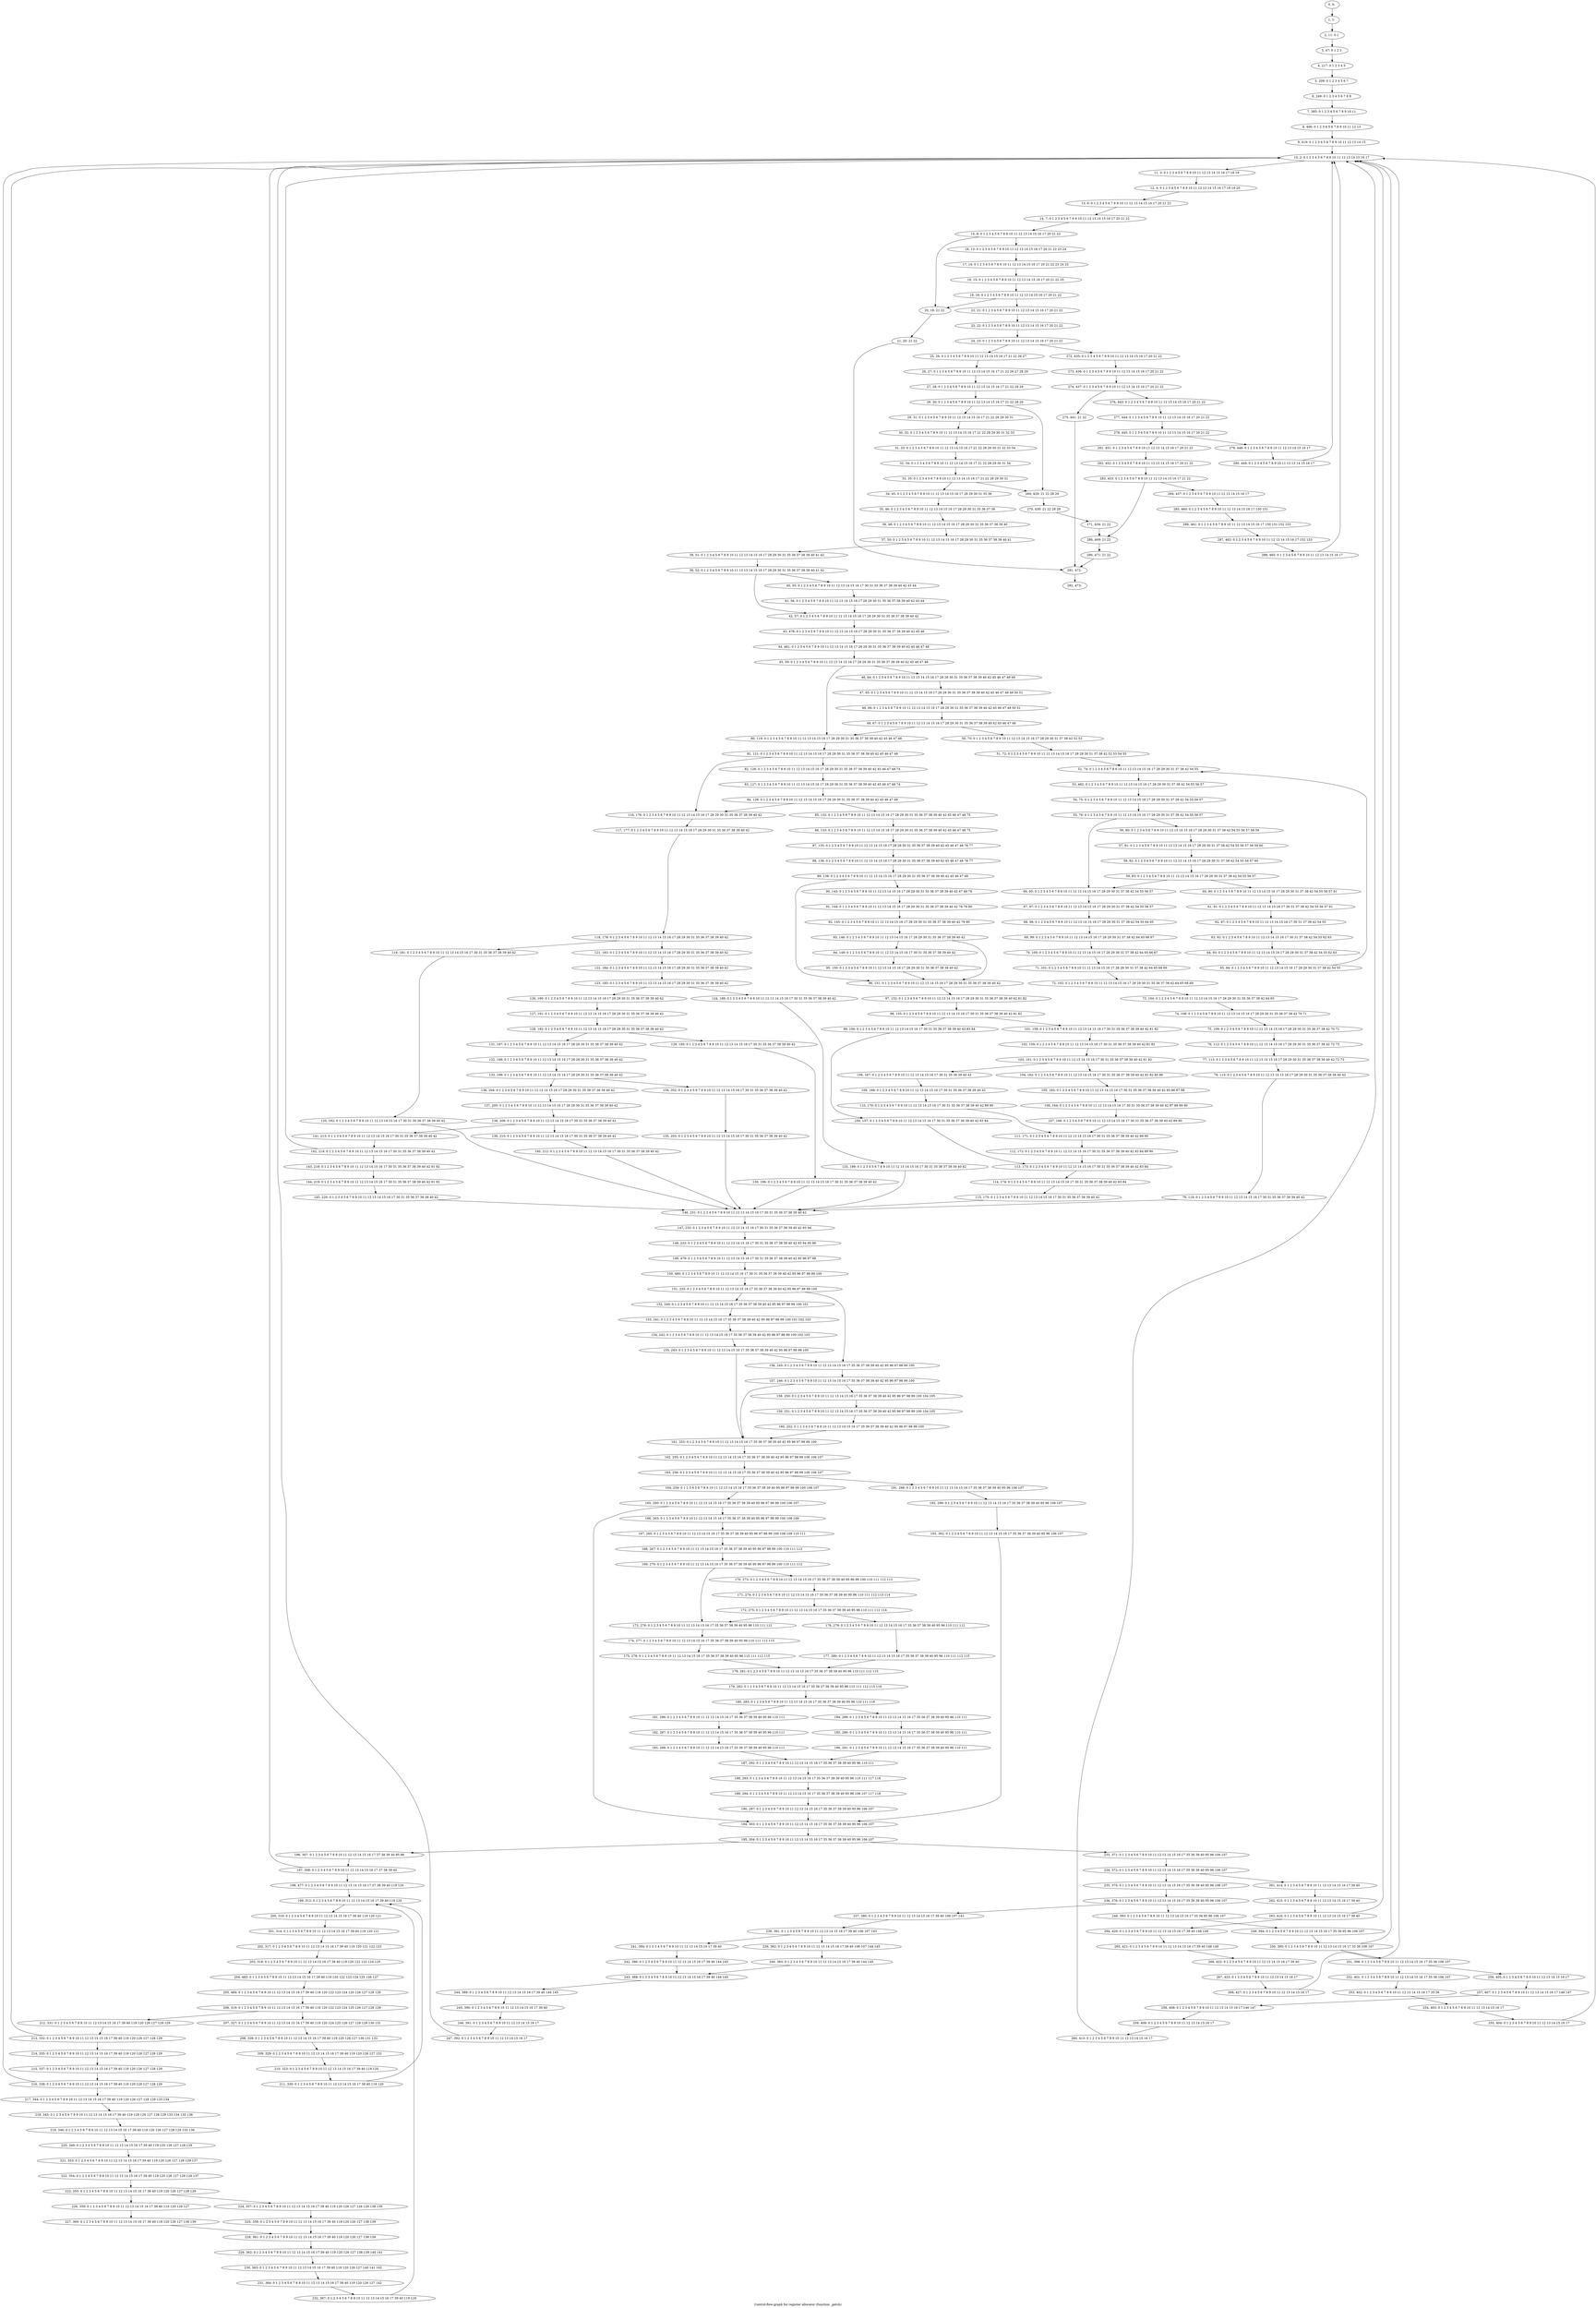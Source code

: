 digraph G {
graph [label="Control-flow-graph for register allocator (function _getch)"]
0[label="0, 0: "];
1[label="1, 1: "];
2[label="2, 11: 0 1 "];
3[label="3, 47: 0 1 2 3 "];
4[label="4, 217: 0 1 2 3 4 5 "];
5[label="5, 209: 0 1 2 3 4 5 6 7 "];
6[label="6, 249: 0 1 2 3 4 5 6 7 8 9 "];
7[label="7, 385: 0 1 2 3 4 5 6 7 8 9 10 11 "];
8[label="8, 406: 0 1 2 3 4 5 6 7 8 9 10 11 12 13 "];
9[label="9, 419: 0 1 2 3 4 5 6 7 8 9 10 11 12 13 14 15 "];
10[label="10, 2: 0 1 2 3 4 5 6 7 8 9 10 11 12 13 14 15 16 17 "];
11[label="11, 3: 0 1 2 3 4 5 6 7 8 9 10 11 12 13 14 15 16 17 18 19 "];
12[label="12, 4: 0 1 2 3 4 5 6 7 8 9 10 11 12 13 14 15 16 17 18 19 20 "];
13[label="13, 6: 0 1 2 3 4 5 6 7 8 9 10 11 12 13 14 15 16 17 20 21 22 "];
14[label="14, 7: 0 1 2 3 4 5 6 7 8 9 10 11 12 13 14 15 16 17 20 21 22 "];
15[label="15, 8: 0 1 2 3 4 5 6 7 8 9 10 11 12 13 14 15 16 17 20 21 22 "];
16[label="16, 13: 0 1 2 3 4 5 6 7 8 9 10 11 12 13 14 15 16 17 20 21 22 23 24 "];
17[label="17, 14: 0 1 2 3 4 5 6 7 8 9 10 11 12 13 14 15 16 17 20 21 22 23 24 25 "];
18[label="18, 15: 0 1 2 3 4 5 6 7 8 9 10 11 12 13 14 15 16 17 20 21 22 25 "];
19[label="19, 16: 0 1 2 3 4 5 6 7 8 9 10 11 12 13 14 15 16 17 20 21 22 "];
20[label="20, 18: 21 22 "];
21[label="21, 20: 21 22 "];
22[label="22, 21: 0 1 2 3 4 5 6 7 8 9 10 11 12 13 14 15 16 17 20 21 22 "];
23[label="23, 22: 0 1 2 3 4 5 6 7 8 9 10 11 12 13 14 15 16 17 20 21 22 "];
24[label="24, 23: 0 1 2 3 4 5 6 7 8 9 10 11 12 13 14 15 16 17 20 21 22 "];
25[label="25, 26: 0 1 2 3 4 5 6 7 8 9 10 11 12 13 14 15 16 17 21 22 26 27 "];
26[label="26, 27: 0 1 2 3 4 5 6 7 8 9 10 11 12 13 14 15 16 17 21 22 26 27 28 29 "];
27[label="27, 28: 0 1 2 3 4 5 6 7 8 9 10 11 12 13 14 15 16 17 21 22 28 29 "];
28[label="28, 30: 0 1 2 3 4 5 6 7 8 9 10 11 12 13 14 15 16 17 21 22 28 29 "];
29[label="29, 31: 0 1 2 3 4 5 6 7 8 9 10 11 12 13 14 15 16 17 21 22 28 29 30 31 "];
30[label="30, 32: 0 1 2 3 4 5 6 7 8 9 10 11 12 13 14 15 16 17 21 22 28 29 30 31 32 33 "];
31[label="31, 33: 0 1 2 3 4 5 6 7 8 9 10 11 12 13 14 15 16 17 21 22 28 29 30 31 32 33 34 "];
32[label="32, 34: 0 1 2 3 4 5 6 7 8 9 10 11 12 13 14 15 16 17 21 22 28 29 30 31 34 "];
33[label="33, 35: 0 1 2 3 4 5 6 7 8 9 10 11 12 13 14 15 16 17 21 22 28 29 30 31 "];
34[label="34, 45: 0 1 2 3 4 5 6 7 8 9 10 11 12 13 14 15 16 17 28 29 30 31 35 36 "];
35[label="35, 46: 0 1 2 3 4 5 6 7 8 9 10 11 12 13 14 15 16 17 28 29 30 31 35 36 37 38 "];
36[label="36, 48: 0 1 2 3 4 5 6 7 8 9 10 11 12 13 14 15 16 17 28 29 30 31 35 36 37 38 39 40 "];
37[label="37, 50: 0 1 2 3 4 5 6 7 8 9 10 11 12 13 14 15 16 17 28 29 30 31 35 36 37 38 39 40 41 "];
38[label="38, 51: 0 1 2 3 4 5 6 7 8 9 10 11 12 13 14 15 16 17 28 29 30 31 35 36 37 38 39 40 41 42 "];
39[label="39, 52: 0 1 2 3 4 5 6 7 8 9 10 11 12 13 14 15 16 17 28 29 30 31 35 36 37 38 39 40 41 42 "];
40[label="40, 55: 0 1 2 3 4 5 6 7 8 9 10 11 12 13 14 15 16 17 30 31 35 36 37 38 39 40 42 43 44 "];
41[label="41, 56: 0 1 2 3 4 5 6 7 8 9 10 11 12 13 14 15 16 17 28 29 30 31 35 36 37 38 39 40 42 43 44 "];
42[label="42, 57: 0 1 2 3 4 5 6 7 8 9 10 11 12 13 14 15 16 17 28 29 30 31 35 36 37 38 39 40 42 "];
43[label="43, 478: 0 1 2 3 4 5 6 7 8 9 10 11 12 13 14 15 16 17 28 29 30 31 35 36 37 38 39 40 42 45 46 "];
44[label="44, 481: 0 1 2 3 4 5 6 7 8 9 10 11 12 13 14 15 16 17 28 29 30 31 35 36 37 38 39 40 42 45 46 47 48 "];
45[label="45, 59: 0 1 2 3 4 5 6 7 8 9 10 11 12 13 14 15 16 17 28 29 30 31 35 36 37 38 39 40 42 45 46 47 48 "];
46[label="46, 64: 0 1 2 3 4 5 6 7 8 9 10 11 12 13 14 15 16 17 28 29 30 31 35 36 37 38 39 40 42 45 46 47 48 49 "];
47[label="47, 65: 0 1 2 3 4 5 6 7 8 9 10 11 12 13 14 15 16 17 28 29 30 31 35 36 37 38 39 40 42 45 46 47 48 49 50 51 "];
48[label="48, 66: 0 1 2 3 4 5 6 7 8 9 10 11 12 13 14 15 16 17 28 29 30 31 35 36 37 38 39 40 42 45 46 47 48 50 51 "];
49[label="49, 67: 0 1 2 3 4 5 6 7 8 9 10 11 12 13 14 15 16 17 28 29 30 31 35 36 37 38 39 40 42 45 46 47 48 "];
50[label="50, 70: 0 1 2 3 4 5 6 7 8 9 10 11 12 13 14 15 16 17 28 29 30 31 37 38 42 52 53 "];
51[label="51, 72: 0 1 2 3 4 5 6 7 8 9 10 11 12 13 14 15 16 17 28 29 30 31 37 38 42 52 53 54 55 "];
52[label="52, 74: 0 1 2 3 4 5 6 7 8 9 10 11 12 13 14 15 16 17 28 29 30 31 37 38 42 54 55 "];
53[label="53, 482: 0 1 2 3 4 5 6 7 8 9 10 11 12 13 14 15 16 17 28 29 30 31 37 38 42 54 55 56 57 "];
54[label="54, 75: 0 1 2 3 4 5 6 7 8 9 10 11 12 13 14 15 16 17 28 29 30 31 37 38 42 54 55 56 57 "];
55[label="55, 76: 0 1 2 3 4 5 6 7 8 9 10 11 12 13 14 15 16 17 28 29 30 31 37 38 42 54 55 56 57 "];
56[label="56, 80: 0 1 2 3 4 5 6 7 8 9 10 11 12 13 14 15 16 17 28 29 30 31 37 38 42 54 55 56 57 58 59 "];
57[label="57, 81: 0 1 2 3 4 5 6 7 8 9 10 11 12 13 14 15 16 17 28 29 30 31 37 38 42 54 55 56 57 58 59 60 "];
58[label="58, 82: 0 1 2 3 4 5 6 7 8 9 10 11 12 13 14 15 16 17 28 29 30 31 37 38 42 54 55 56 57 60 "];
59[label="59, 83: 0 1 2 3 4 5 6 7 8 9 10 11 12 13 14 15 16 17 28 29 30 31 37 38 42 54 55 56 57 "];
60[label="60, 90: 0 1 2 3 4 5 6 7 8 9 10 11 12 13 14 15 16 17 28 29 30 31 37 38 42 54 55 56 57 61 "];
61[label="61, 91: 0 1 2 3 4 5 6 7 8 9 10 11 12 13 14 15 16 17 30 31 37 38 42 54 55 56 57 61 "];
62[label="62, 87: 0 1 2 3 4 5 6 7 8 9 10 11 12 13 14 15 16 17 30 31 37 38 42 54 55 "];
63[label="63, 92: 0 1 2 3 4 5 6 7 8 9 10 11 12 13 14 15 16 17 30 31 37 38 42 54 55 62 63 "];
64[label="64, 93: 0 1 2 3 4 5 6 7 8 9 10 11 12 13 14 15 16 17 28 29 30 31 37 38 42 54 55 62 63 "];
65[label="65, 94: 0 1 2 3 4 5 6 7 8 9 10 11 12 13 14 15 16 17 28 29 30 31 37 38 42 54 55 "];
66[label="66, 95: 0 1 2 3 4 5 6 7 8 9 10 11 12 13 14 15 16 17 28 29 30 31 37 38 42 54 55 56 57 "];
67[label="67, 97: 0 1 2 3 4 5 6 7 8 9 10 11 12 13 14 15 16 17 28 29 30 31 37 38 42 54 55 56 57 "];
68[label="68, 98: 0 1 2 3 4 5 6 7 8 9 10 11 12 13 14 15 16 17 28 29 30 31 37 38 42 54 55 64 65 "];
69[label="69, 99: 0 1 2 3 4 5 6 7 8 9 10 11 12 13 14 15 16 17 28 29 30 31 37 38 42 64 65 66 67 "];
70[label="70, 100: 0 1 2 3 4 5 6 7 8 9 10 11 12 13 14 15 16 17 28 29 30 31 37 38 42 64 65 66 67 "];
71[label="71, 101: 0 1 2 3 4 5 6 7 8 9 10 11 12 13 14 15 16 17 28 29 30 31 37 38 42 64 65 68 69 "];
72[label="72, 102: 0 1 2 3 4 5 6 7 8 9 10 11 12 13 14 15 16 17 28 29 30 31 35 36 37 38 42 64 65 68 69 "];
73[label="73, 104: 0 1 2 3 4 5 6 7 8 9 10 11 12 13 14 15 16 17 28 29 30 31 35 36 37 38 42 64 65 "];
74[label="74, 108: 0 1 2 3 4 5 6 7 8 9 10 11 12 13 14 15 16 17 28 29 30 31 35 36 37 38 42 70 71 "];
75[label="75, 109: 0 1 2 3 4 5 6 7 8 9 10 11 12 13 14 15 16 17 28 29 30 31 35 36 37 38 42 70 71 "];
76[label="76, 112: 0 1 2 3 4 5 6 7 8 9 10 11 12 13 14 15 16 17 28 29 30 31 35 36 37 38 42 72 73 "];
77[label="77, 113: 0 1 2 3 4 5 6 7 8 9 10 11 12 13 14 15 16 17 28 29 30 31 35 36 37 38 39 40 42 72 73 "];
78[label="78, 115: 0 1 2 3 4 5 6 7 8 9 10 11 12 13 14 15 16 17 28 29 30 31 35 36 37 38 39 40 42 "];
79[label="79, 118: 0 1 2 3 4 5 6 7 8 9 10 11 12 13 14 15 16 17 30 31 35 36 37 38 39 40 42 "];
80[label="80, 119: 0 1 2 3 4 5 6 7 8 9 10 11 12 13 14 15 16 17 28 29 30 31 35 36 37 38 39 40 42 45 46 47 48 "];
81[label="81, 121: 0 1 2 3 4 5 6 7 8 9 10 11 12 13 14 15 16 17 28 29 30 31 35 36 37 38 39 40 42 45 46 47 48 "];
82[label="82, 126: 0 1 2 3 4 5 6 7 8 9 10 11 12 13 14 15 16 17 28 29 30 31 35 36 37 38 39 40 42 45 46 47 48 74 "];
83[label="83, 127: 0 1 2 3 4 5 6 7 8 9 10 11 12 13 14 15 16 17 28 29 30 31 35 36 37 38 39 40 42 45 46 47 48 74 "];
84[label="84, 128: 0 1 2 3 4 5 6 7 8 9 10 11 12 13 14 15 16 17 28 29 30 31 35 36 37 38 39 40 42 45 46 47 48 "];
85[label="85, 132: 0 1 2 3 4 5 6 7 8 9 10 11 12 13 14 15 16 17 28 29 30 31 35 36 37 38 39 40 42 45 46 47 48 75 "];
86[label="86, 133: 0 1 2 3 4 5 6 7 8 9 10 11 12 13 14 15 16 17 28 29 30 31 35 36 37 38 39 40 42 45 46 47 48 75 "];
87[label="87, 135: 0 1 2 3 4 5 6 7 8 9 10 11 12 13 14 15 16 17 28 29 30 31 35 36 37 38 39 40 42 45 46 47 48 76 77 "];
88[label="88, 136: 0 1 2 3 4 5 6 7 8 9 10 11 12 13 14 15 16 17 28 29 30 31 35 36 37 38 39 40 42 45 46 47 48 76 77 "];
89[label="89, 138: 0 1 2 3 4 5 6 7 8 9 10 11 12 13 14 15 16 17 28 29 30 31 35 36 37 38 39 40 42 45 46 47 48 "];
90[label="90, 143: 0 1 2 3 4 5 6 7 8 9 10 11 12 13 14 15 16 17 28 29 30 31 35 36 37 38 39 40 42 47 48 78 "];
91[label="91, 144: 0 1 2 3 4 5 6 7 8 9 10 11 12 13 14 15 16 17 28 29 30 31 35 36 37 38 39 40 42 78 79 80 "];
92[label="92, 145: 0 1 2 3 4 5 6 7 8 9 10 11 12 13 14 15 16 17 28 29 30 31 35 36 37 38 39 40 42 79 80 "];
93[label="93, 146: 0 1 2 3 4 5 6 7 8 9 10 11 12 13 14 15 16 17 28 29 30 31 35 36 37 38 39 40 42 "];
94[label="94, 149: 0 1 2 3 4 5 6 7 8 9 10 11 12 13 14 15 16 17 30 31 35 36 37 38 39 40 42 "];
95[label="95, 150: 0 1 2 3 4 5 6 7 8 9 10 11 12 13 14 15 16 17 28 29 30 31 35 36 37 38 39 40 42 "];
96[label="96, 151: 0 1 2 3 4 5 6 7 8 9 10 11 12 13 14 15 16 17 28 29 30 31 35 36 37 38 39 40 42 "];
97[label="97, 152: 0 1 2 3 4 5 6 7 8 9 10 11 12 13 14 15 16 17 28 29 30 31 35 36 37 38 39 40 42 81 82 "];
98[label="98, 155: 0 1 2 3 4 5 6 7 8 9 10 11 12 13 14 15 16 17 30 31 35 36 37 38 39 40 42 81 82 "];
99[label="99, 156: 0 1 2 3 4 5 6 7 8 9 10 11 12 13 14 15 16 17 30 31 35 36 37 38 39 40 42 83 84 "];
100[label="100, 157: 0 1 2 3 4 5 6 7 8 9 10 11 12 13 14 15 16 17 30 31 35 36 37 38 39 40 42 83 84 "];
101[label="101, 158: 0 1 2 3 4 5 6 7 8 9 10 11 12 13 14 15 16 17 30 31 35 36 37 38 39 40 42 81 82 "];
102[label="102, 159: 0 1 2 3 4 5 6 7 8 9 10 11 12 13 14 15 16 17 30 31 35 36 37 38 39 40 42 81 82 "];
103[label="103, 161: 0 1 2 3 4 5 6 7 8 9 10 11 12 13 14 15 16 17 30 31 35 36 37 38 39 40 42 81 82 "];
104[label="104, 162: 0 1 2 3 4 5 6 7 8 9 10 11 12 13 14 15 16 17 30 31 35 36 37 38 39 40 42 81 82 85 86 "];
105[label="105, 163: 0 1 2 3 4 5 6 7 8 9 10 11 12 13 14 15 16 17 30 31 35 36 37 38 39 40 42 85 86 87 88 "];
106[label="106, 164: 0 1 2 3 4 5 6 7 8 9 10 11 12 13 14 15 16 17 30 31 35 36 37 38 39 40 42 87 88 89 90 "];
107[label="107, 166: 0 1 2 3 4 5 6 7 8 9 10 11 12 13 14 15 16 17 30 31 35 36 37 38 39 40 42 89 90 "];
108[label="108, 167: 0 1 2 3 4 5 6 7 8 9 10 11 12 13 14 15 16 17 30 31 35 36 39 40 42 "];
109[label="109, 168: 0 1 2 3 4 5 6 7 8 9 10 11 12 13 14 15 16 17 30 31 35 36 37 38 39 40 42 "];
110[label="110, 170: 0 1 2 3 4 5 6 7 8 9 10 11 12 13 14 15 16 17 30 31 35 36 37 38 39 40 42 89 90 "];
111[label="111, 171: 0 1 2 3 4 5 6 7 8 9 10 11 12 13 14 15 16 17 30 31 35 36 37 38 39 40 42 89 90 "];
112[label="112, 172: 0 1 2 3 4 5 6 7 8 9 10 11 12 13 14 15 16 17 30 31 35 36 37 38 39 40 42 83 84 89 90 "];
113[label="113, 173: 0 1 2 3 4 5 6 7 8 9 10 11 12 13 14 15 16 17 30 31 35 36 37 38 39 40 42 83 84 "];
114[label="114, 174: 0 1 2 3 4 5 6 7 8 9 10 11 12 13 14 15 16 17 30 31 35 36 37 38 39 40 42 83 84 "];
115[label="115, 175: 0 1 2 3 4 5 6 7 8 9 10 11 12 13 14 15 16 17 30 31 35 36 37 38 39 40 42 "];
116[label="116, 176: 0 1 2 3 4 5 6 7 8 9 10 11 12 13 14 15 16 17 28 29 30 31 35 36 37 38 39 40 42 "];
117[label="117, 177: 0 1 2 3 4 5 6 7 8 9 10 11 12 13 14 15 16 17 28 29 30 31 35 36 37 38 39 40 42 "];
118[label="118, 178: 0 1 2 3 4 5 6 7 8 9 10 11 12 13 14 15 16 17 28 29 30 31 35 36 37 38 39 40 42 "];
119[label="119, 181: 0 1 2 3 4 5 6 7 8 9 10 11 12 13 14 15 16 17 30 31 35 36 37 38 39 40 42 "];
120[label="120, 182: 0 1 2 3 4 5 6 7 8 9 10 11 12 13 14 15 16 17 30 31 35 36 37 38 39 40 42 "];
121[label="121, 183: 0 1 2 3 4 5 6 7 8 9 10 11 12 13 14 15 16 17 28 29 30 31 35 36 37 38 39 40 42 "];
122[label="122, 184: 0 1 2 3 4 5 6 7 8 9 10 11 12 13 14 15 16 17 28 29 30 31 35 36 37 38 39 40 42 "];
123[label="123, 185: 0 1 2 3 4 5 6 7 8 9 10 11 12 13 14 15 16 17 28 29 30 31 35 36 37 38 39 40 42 "];
124[label="124, 188: 0 1 2 3 4 5 6 7 8 9 10 11 12 13 14 15 16 17 30 31 35 36 37 38 39 40 42 "];
125[label="125, 189: 0 1 2 3 4 5 6 7 8 9 10 11 12 13 14 15 16 17 30 31 35 36 37 38 39 40 42 "];
126[label="126, 190: 0 1 2 3 4 5 6 7 8 9 10 11 12 13 14 15 16 17 28 29 30 31 35 36 37 38 39 40 42 "];
127[label="127, 191: 0 1 2 3 4 5 6 7 8 9 10 11 12 13 14 15 16 17 28 29 30 31 35 36 37 38 39 40 42 "];
128[label="128, 192: 0 1 2 3 4 5 6 7 8 9 10 11 12 13 14 15 16 17 28 29 30 31 35 36 37 38 39 40 42 "];
129[label="129, 195: 0 1 2 3 4 5 6 7 8 9 10 11 12 13 14 15 16 17 30 31 35 36 37 38 39 40 42 "];
130[label="130, 196: 0 1 2 3 4 5 6 7 8 9 10 11 12 13 14 15 16 17 30 31 35 36 37 38 39 40 42 "];
131[label="131, 197: 0 1 2 3 4 5 6 7 8 9 10 11 12 13 14 15 16 17 28 29 30 31 35 36 37 38 39 40 42 "];
132[label="132, 198: 0 1 2 3 4 5 6 7 8 9 10 11 12 13 14 15 16 17 28 29 30 31 35 36 37 38 39 40 42 "];
133[label="133, 199: 0 1 2 3 4 5 6 7 8 9 10 11 12 13 14 15 16 17 28 29 30 31 35 36 37 38 39 40 42 "];
134[label="134, 202: 0 1 2 3 4 5 6 7 8 9 10 11 12 13 14 15 16 17 30 31 35 36 37 38 39 40 42 "];
135[label="135, 203: 0 1 2 3 4 5 6 7 8 9 10 11 12 13 14 15 16 17 30 31 35 36 37 38 39 40 42 "];
136[label="136, 204: 0 1 2 3 4 5 6 7 8 9 10 11 12 13 14 15 16 17 28 29 30 31 35 36 37 38 39 40 42 "];
137[label="137, 205: 0 1 2 3 4 5 6 7 8 9 10 11 12 13 14 15 16 17 28 29 30 31 35 36 37 38 39 40 42 "];
138[label="138, 206: 0 1 2 3 4 5 6 7 8 9 10 11 12 13 14 15 16 17 30 31 35 36 37 38 39 40 42 "];
139[label="139, 210: 0 1 2 3 4 5 6 7 8 9 10 11 12 13 14 15 16 17 30 31 35 36 37 38 39 40 42 "];
140[label="140, 212: 0 1 2 3 4 5 6 7 8 9 10 11 12 13 14 15 16 17 30 31 35 36 37 38 39 40 42 "];
141[label="141, 213: 0 1 2 3 4 5 6 7 8 9 10 11 12 13 14 15 16 17 30 31 35 36 37 38 39 40 42 "];
142[label="142, 214: 0 1 2 3 4 5 6 7 8 9 10 11 12 13 14 15 16 17 30 31 35 36 37 38 39 40 42 "];
143[label="143, 218: 0 1 2 3 4 5 6 7 8 9 10 11 12 13 14 15 16 17 30 31 35 36 37 38 39 40 42 91 92 "];
144[label="144, 219: 0 1 2 3 4 5 6 7 8 9 10 11 12 13 14 15 16 17 30 31 35 36 37 38 39 40 42 91 92 "];
145[label="145, 220: 0 1 2 3 4 5 6 7 8 9 10 11 12 13 14 15 16 17 30 31 35 36 37 38 39 40 42 "];
146[label="146, 231: 0 1 2 3 4 5 6 7 8 9 10 11 12 13 14 15 16 17 30 31 35 36 37 38 39 40 42 "];
147[label="147, 232: 0 1 2 3 4 5 6 7 8 9 10 11 12 13 14 15 16 17 30 31 35 36 37 38 39 40 42 93 94 "];
148[label="148, 233: 0 1 2 3 4 5 6 7 8 9 10 11 12 13 14 15 16 17 30 31 35 36 37 38 39 40 42 93 94 95 96 "];
149[label="149, 479: 0 1 2 3 4 5 6 7 8 9 10 11 12 13 14 15 16 17 30 31 35 36 37 38 39 40 42 95 96 97 98 "];
150[label="150, 480: 0 1 2 3 4 5 6 7 8 9 10 11 12 13 14 15 16 17 30 31 35 36 37 38 39 40 42 95 96 97 98 99 100 "];
151[label="151, 235: 0 1 2 3 4 5 6 7 8 9 10 11 12 13 14 15 16 17 35 36 37 38 39 40 42 95 96 97 98 99 100 "];
152[label="152, 240: 0 1 2 3 4 5 6 7 8 9 10 11 12 13 14 15 16 17 35 36 37 38 39 40 42 95 96 97 98 99 100 101 "];
153[label="153, 241: 0 1 2 3 4 5 6 7 8 9 10 11 12 13 14 15 16 17 35 36 37 38 39 40 42 95 96 97 98 99 100 101 102 103 "];
154[label="154, 242: 0 1 2 3 4 5 6 7 8 9 10 11 12 13 14 15 16 17 35 36 37 38 39 40 42 95 96 97 98 99 100 102 103 "];
155[label="155, 243: 0 1 2 3 4 5 6 7 8 9 10 11 12 13 14 15 16 17 35 36 37 38 39 40 42 95 96 97 98 99 100 "];
156[label="156, 245: 0 1 2 3 4 5 6 7 8 9 10 11 12 13 14 15 16 17 35 36 37 38 39 40 42 95 96 97 98 99 100 "];
157[label="157, 246: 0 1 2 3 4 5 6 7 8 9 10 11 12 13 14 15 16 17 35 36 37 38 39 40 42 95 96 97 98 99 100 "];
158[label="158, 250: 0 1 2 3 4 5 6 7 8 9 10 11 12 13 14 15 16 17 35 36 37 38 39 40 42 95 96 97 98 99 100 104 105 "];
159[label="159, 251: 0 1 2 3 4 5 6 7 8 9 10 11 12 13 14 15 16 17 35 36 37 38 39 40 42 95 96 97 98 99 100 104 105 "];
160[label="160, 252: 0 1 2 3 4 5 6 7 8 9 10 11 12 13 14 15 16 17 35 36 37 38 39 40 42 95 96 97 98 99 100 "];
161[label="161, 253: 0 1 2 3 4 5 6 7 8 9 10 11 12 13 14 15 16 17 35 36 37 38 39 40 42 95 96 97 98 99 100 "];
162[label="162, 255: 0 1 2 3 4 5 6 7 8 9 10 11 12 13 14 15 16 17 35 36 37 38 39 40 42 95 96 97 98 99 100 106 107 "];
163[label="163, 256: 0 1 2 3 4 5 6 7 8 9 10 11 12 13 14 15 16 17 35 36 37 38 39 40 42 95 96 97 98 99 100 106 107 "];
164[label="164, 259: 0 1 2 3 4 5 6 7 8 9 10 11 12 13 14 15 16 17 35 36 37 38 39 40 95 96 97 98 99 100 106 107 "];
165[label="165, 260: 0 1 2 3 4 5 6 7 8 9 10 11 12 13 14 15 16 17 35 36 37 38 39 40 95 96 97 98 99 100 106 107 "];
166[label="166, 263: 0 1 2 3 4 5 6 7 8 9 10 11 12 13 14 15 16 17 35 36 37 38 39 40 95 96 97 98 99 100 108 109 "];
167[label="167, 265: 0 1 2 3 4 5 6 7 8 9 10 11 12 13 14 15 16 17 35 36 37 38 39 40 95 96 97 98 99 100 108 109 110 111 "];
168[label="168, 267: 0 1 2 3 4 5 6 7 8 9 10 11 12 13 14 15 16 17 35 36 37 38 39 40 95 96 97 98 99 100 110 111 112 "];
169[label="169, 270: 0 1 2 3 4 5 6 7 8 9 10 11 12 13 14 15 16 17 35 36 37 38 39 40 95 96 97 98 99 100 110 111 112 "];
170[label="170, 273: 0 1 2 3 4 5 6 7 8 9 10 11 12 13 14 15 16 17 35 36 37 38 39 40 95 96 99 100 110 111 112 113 "];
171[label="171, 274: 0 1 2 3 4 5 6 7 8 9 10 11 12 13 14 15 16 17 35 36 37 38 39 40 95 96 110 111 112 113 114 "];
172[label="172, 275: 0 1 2 3 4 5 6 7 8 9 10 11 12 13 14 15 16 17 35 36 37 38 39 40 95 96 110 111 112 114 "];
173[label="173, 276: 0 1 2 3 4 5 6 7 8 9 10 11 12 13 14 15 16 17 35 36 37 38 39 40 95 96 110 111 112 "];
174[label="174, 277: 0 1 2 3 4 5 6 7 8 9 10 11 12 13 14 15 16 17 35 36 37 38 39 40 95 96 110 111 112 115 "];
175[label="175, 278: 0 1 2 3 4 5 6 7 8 9 10 11 12 13 14 15 16 17 35 36 37 38 39 40 95 96 110 111 112 115 "];
176[label="176, 279: 0 1 2 3 4 5 6 7 8 9 10 11 12 13 14 15 16 17 35 36 37 38 39 40 95 96 110 111 112 "];
177[label="177, 280: 0 1 2 3 4 5 6 7 8 9 10 11 12 13 14 15 16 17 35 36 37 38 39 40 95 96 110 111 112 115 "];
178[label="178, 281: 0 1 2 3 4 5 6 7 8 9 10 11 12 13 14 15 16 17 35 36 37 38 39 40 95 96 110 111 112 115 "];
179[label="179, 282: 0 1 2 3 4 5 6 7 8 9 10 11 12 13 14 15 16 17 35 36 37 38 39 40 95 96 110 111 112 115 116 "];
180[label="180, 283: 0 1 2 3 4 5 6 7 8 9 10 11 12 13 14 15 16 17 35 36 37 38 39 40 95 96 110 111 116 "];
181[label="181, 286: 0 1 2 3 4 5 6 7 8 9 10 11 12 13 14 15 16 17 35 36 37 38 39 40 95 96 110 111 "];
182[label="182, 287: 0 1 2 3 4 5 6 7 8 9 10 11 12 13 14 15 16 17 35 36 37 38 39 40 95 96 110 111 "];
183[label="183, 288: 0 1 2 3 4 5 6 7 8 9 10 11 12 13 14 15 16 17 35 36 37 38 39 40 95 96 110 111 "];
184[label="184, 289: 0 1 2 3 4 5 6 7 8 9 10 11 12 13 14 15 16 17 35 36 37 38 39 40 95 96 110 111 "];
185[label="185, 290: 0 1 2 3 4 5 6 7 8 9 10 11 12 13 14 15 16 17 35 36 37 38 39 40 95 96 110 111 "];
186[label="186, 291: 0 1 2 3 4 5 6 7 8 9 10 11 12 13 14 15 16 17 35 36 37 38 39 40 95 96 110 111 "];
187[label="187, 292: 0 1 2 3 4 5 6 7 8 9 10 11 12 13 14 15 16 17 35 36 37 38 39 40 95 96 110 111 "];
188[label="188, 293: 0 1 2 3 4 5 6 7 8 9 10 11 12 13 14 15 16 17 35 36 37 38 39 40 95 96 110 111 117 118 "];
189[label="189, 294: 0 1 2 3 4 5 6 7 8 9 10 11 12 13 14 15 16 17 35 36 37 38 39 40 95 96 106 107 117 118 "];
190[label="190, 297: 0 1 2 3 4 5 6 7 8 9 10 11 12 13 14 15 16 17 35 36 37 38 39 40 95 96 106 107 "];
191[label="191, 298: 0 1 2 3 4 5 6 7 8 9 10 11 12 13 14 15 16 17 35 36 37 38 39 40 95 96 106 107 "];
192[label="192, 299: 0 1 2 3 4 5 6 7 8 9 10 11 12 13 14 15 16 17 35 36 37 38 39 40 95 96 106 107 "];
193[label="193, 302: 0 1 2 3 4 5 6 7 8 9 10 11 12 13 14 15 16 17 35 36 37 38 39 40 95 96 106 107 "];
194[label="194, 303: 0 1 2 3 4 5 6 7 8 9 10 11 12 13 14 15 16 17 35 36 37 38 39 40 95 96 106 107 "];
195[label="195, 304: 0 1 2 3 4 5 6 7 8 9 10 11 12 13 14 15 16 17 35 36 37 38 39 40 95 96 106 107 "];
196[label="196, 307: 0 1 2 3 4 5 6 7 8 9 10 11 12 13 14 15 16 17 37 38 39 40 95 96 "];
197[label="197, 308: 0 1 2 3 4 5 6 7 8 9 10 11 12 13 14 15 16 17 37 38 39 40 "];
198[label="198, 477: 0 1 2 3 4 5 6 7 8 9 10 11 12 13 14 15 16 17 37 38 39 40 119 120 "];
199[label="199, 312: 0 1 2 3 4 5 6 7 8 9 10 11 12 13 14 15 16 17 39 40 119 120 "];
200[label="200, 316: 0 1 2 3 4 5 6 7 8 9 10 11 12 13 14 15 16 17 39 40 119 120 121 "];
201[label="201, 314: 0 1 2 3 4 5 6 7 8 9 10 11 12 13 14 15 16 17 39 40 119 120 121 "];
202[label="202, 317: 0 1 2 3 4 5 6 7 8 9 10 11 12 13 14 15 16 17 39 40 119 120 121 122 123 "];
203[label="203, 318: 0 1 2 3 4 5 6 7 8 9 10 11 12 13 14 15 16 17 39 40 119 120 122 123 124 125 "];
204[label="204, 483: 0 1 2 3 4 5 6 7 8 9 10 11 12 13 14 15 16 17 39 40 119 120 122 123 124 125 126 127 "];
205[label="205, 484: 0 1 2 3 4 5 6 7 8 9 10 11 12 13 14 15 16 17 39 40 119 120 122 123 124 125 126 127 128 129 "];
206[label="206, 319: 0 1 2 3 4 5 6 7 8 9 10 11 12 13 14 15 16 17 39 40 119 120 122 123 124 125 126 127 128 129 "];
207[label="207, 327: 0 1 2 3 4 5 6 7 8 9 10 11 12 13 14 15 16 17 39 40 119 120 124 125 126 127 128 129 130 131 "];
208[label="208, 328: 0 1 2 3 4 5 6 7 8 9 10 11 12 13 14 15 16 17 39 40 119 120 126 127 130 131 132 "];
209[label="209, 329: 0 1 2 3 4 5 6 7 8 9 10 11 12 13 14 15 16 17 39 40 119 120 126 127 132 "];
210[label="210, 323: 0 1 2 3 4 5 6 7 8 9 10 11 12 13 14 15 16 17 39 40 119 120 "];
211[label="211, 330: 0 1 2 3 4 5 6 7 8 9 10 11 12 13 14 15 16 17 39 40 119 120 "];
212[label="212, 331: 0 1 2 3 4 5 6 7 8 9 10 11 12 13 14 15 16 17 39 40 119 120 126 127 128 129 "];
213[label="213, 332: 0 1 2 3 4 5 6 7 8 9 10 11 12 13 14 15 16 17 39 40 119 120 126 127 128 129 "];
214[label="214, 335: 0 1 2 3 4 5 6 7 8 9 10 11 12 13 14 15 16 17 39 40 119 120 126 127 128 129 "];
215[label="215, 337: 0 1 2 3 4 5 6 7 8 9 10 11 12 13 14 15 16 17 39 40 119 120 126 127 128 129 "];
216[label="216, 338: 0 1 2 3 4 5 6 7 8 9 10 11 12 13 14 15 16 17 39 40 119 120 126 127 128 129 "];
217[label="217, 344: 0 1 2 3 4 5 6 7 8 9 10 11 12 13 14 15 16 17 39 40 119 120 126 127 128 129 133 134 "];
218[label="218, 345: 0 1 2 3 4 5 6 7 8 9 10 11 12 13 14 15 16 17 39 40 119 120 126 127 128 129 133 134 135 136 "];
219[label="219, 346: 0 1 2 3 4 5 6 7 8 9 10 11 12 13 14 15 16 17 39 40 119 120 126 127 128 129 135 136 "];
220[label="220, 349: 0 1 2 3 4 5 6 7 8 9 10 11 12 13 14 15 16 17 39 40 119 120 126 127 128 129 "];
221[label="221, 353: 0 1 2 3 4 5 6 7 8 9 10 11 12 13 14 15 16 17 39 40 119 120 126 127 128 129 137 "];
222[label="222, 354: 0 1 2 3 4 5 6 7 8 9 10 11 12 13 14 15 16 17 39 40 119 120 126 127 128 129 137 "];
223[label="223, 355: 0 1 2 3 4 5 6 7 8 9 10 11 12 13 14 15 16 17 39 40 119 120 126 127 128 129 "];
224[label="224, 357: 0 1 2 3 4 5 6 7 8 9 10 11 12 13 14 15 16 17 39 40 119 120 126 127 128 129 138 139 "];
225[label="225, 358: 0 1 2 3 4 5 6 7 8 9 10 11 12 13 14 15 16 17 39 40 119 120 126 127 138 139 "];
226[label="226, 359: 0 1 2 3 4 5 6 7 8 9 10 11 12 13 14 15 16 17 39 40 119 120 126 127 "];
227[label="227, 360: 0 1 2 3 4 5 6 7 8 9 10 11 12 13 14 15 16 17 39 40 119 120 126 127 138 139 "];
228[label="228, 361: 0 1 2 3 4 5 6 7 8 9 10 11 12 13 14 15 16 17 39 40 119 120 126 127 138 139 "];
229[label="229, 362: 0 1 2 3 4 5 6 7 8 9 10 11 12 13 14 15 16 17 39 40 119 120 126 127 138 139 140 141 "];
230[label="230, 363: 0 1 2 3 4 5 6 7 8 9 10 11 12 13 14 15 16 17 39 40 119 120 126 127 140 141 142 "];
231[label="231, 364: 0 1 2 3 4 5 6 7 8 9 10 11 12 13 14 15 16 17 39 40 119 120 126 127 142 "];
232[label="232, 367: 0 1 2 3 4 5 6 7 8 9 10 11 12 13 14 15 16 17 39 40 119 120 "];
233[label="233, 371: 0 1 2 3 4 5 6 7 8 9 10 11 12 13 14 15 16 17 35 36 39 40 95 96 106 107 "];
234[label="234, 372: 0 1 2 3 4 5 6 7 8 9 10 11 12 13 14 15 16 17 35 36 39 40 95 96 106 107 "];
235[label="235, 375: 0 1 2 3 4 5 6 7 8 9 10 11 12 13 14 15 16 17 35 36 39 40 95 96 106 107 "];
236[label="236, 376: 0 1 2 3 4 5 6 7 8 9 10 11 12 13 14 15 16 17 35 36 39 40 95 96 106 107 "];
237[label="237, 380: 0 1 2 3 4 5 6 7 8 9 10 11 12 13 14 15 16 17 39 40 106 107 143 "];
238[label="238, 381: 0 1 2 3 4 5 6 7 8 9 10 11 12 13 14 15 16 17 39 40 106 107 143 "];
239[label="239, 382: 0 1 2 3 4 5 6 7 8 9 10 11 12 13 14 15 16 17 39 40 106 107 144 145 "];
240[label="240, 383: 0 1 2 3 4 5 6 7 8 9 10 11 12 13 14 15 16 17 39 40 144 145 "];
241[label="241, 384: 0 1 2 3 4 5 6 7 8 9 10 11 12 13 14 15 16 17 39 40 "];
242[label="242, 386: 0 1 2 3 4 5 6 7 8 9 10 11 12 13 14 15 16 17 39 40 144 145 "];
243[label="243, 388: 0 1 2 3 4 5 6 7 8 9 10 11 12 13 14 15 16 17 39 40 144 145 "];
244[label="244, 389: 0 1 2 3 4 5 6 7 8 9 10 11 12 13 14 15 16 17 39 40 144 145 "];
245[label="245, 390: 0 1 2 3 4 5 6 7 8 9 10 11 12 13 14 15 16 17 39 40 "];
246[label="246, 391: 0 1 2 3 4 5 6 7 8 9 10 11 12 13 14 15 16 17 "];
247[label="247, 392: 0 1 2 3 4 5 6 7 8 9 10 11 12 13 14 15 16 17 "];
248[label="248, 393: 0 1 2 3 4 5 6 7 8 9 10 11 12 13 14 15 16 17 35 36 95 96 106 107 "];
249[label="249, 394: 0 1 2 3 4 5 6 7 8 9 10 11 12 13 14 15 16 17 35 36 95 96 106 107 "];
250[label="250, 395: 0 1 2 3 4 5 6 7 8 9 10 11 12 13 14 15 16 17 35 36 106 107 "];
251[label="251, 398: 0 1 2 3 4 5 6 7 8 9 10 11 12 13 14 15 16 17 35 36 106 107 "];
252[label="252, 401: 0 1 2 3 4 5 6 7 8 9 10 11 12 13 14 15 16 17 35 36 106 107 "];
253[label="253, 402: 0 1 2 3 4 5 6 7 8 9 10 11 12 13 14 15 16 17 35 36 "];
254[label="254, 403: 0 1 2 3 4 5 6 7 8 9 10 11 12 13 14 15 16 17 "];
255[label="255, 404: 0 1 2 3 4 5 6 7 8 9 10 11 12 13 14 15 16 17 "];
256[label="256, 405: 0 1 2 3 4 5 6 7 8 9 10 11 12 13 14 15 16 17 "];
257[label="257, 407: 0 1 2 3 4 5 6 7 8 9 10 11 12 13 14 15 16 17 146 147 "];
258[label="258, 408: 0 1 2 3 4 5 6 7 8 9 10 11 12 13 14 15 16 17 146 147 "];
259[label="259, 409: 0 1 2 3 4 5 6 7 8 9 10 11 12 13 14 15 16 17 "];
260[label="260, 413: 0 1 2 3 4 5 6 7 8 9 10 11 12 13 14 15 16 17 "];
261[label="261, 414: 0 1 2 3 4 5 6 7 8 9 10 11 12 13 14 15 16 17 39 40 "];
262[label="262, 415: 0 1 2 3 4 5 6 7 8 9 10 11 12 13 14 15 16 17 39 40 "];
263[label="263, 416: 0 1 2 3 4 5 6 7 8 9 10 11 12 13 14 15 16 17 39 40 "];
264[label="264, 420: 0 1 2 3 4 5 6 7 8 9 10 11 12 13 14 15 16 17 39 40 148 149 "];
265[label="265, 421: 0 1 2 3 4 5 6 7 8 9 10 11 12 13 14 15 16 17 39 40 148 149 "];
266[label="266, 422: 0 1 2 3 4 5 6 7 8 9 10 11 12 13 14 15 16 17 39 40 "];
267[label="267, 423: 0 1 2 3 4 5 6 7 8 9 10 11 12 13 14 15 16 17 "];
268[label="268, 427: 0 1 2 3 4 5 6 7 8 9 10 11 12 13 14 15 16 17 "];
269[label="269, 429: 21 22 28 29 "];
270[label="270, 430: 21 22 28 29 "];
271[label="271, 434: 21 22 "];
272[label="272, 435: 0 1 2 3 4 5 6 7 8 9 10 11 12 13 14 15 16 17 20 21 22 "];
273[label="273, 436: 0 1 2 3 4 5 6 7 8 9 10 11 12 13 14 15 16 17 20 21 22 "];
274[label="274, 437: 0 1 2 3 4 5 6 7 8 9 10 11 12 13 14 15 16 17 20 21 22 "];
275[label="275, 441: 21 22 "];
276[label="276, 443: 0 1 2 3 4 5 6 7 8 9 10 11 12 13 14 15 16 17 20 21 22 "];
277[label="277, 444: 0 1 2 3 4 5 6 7 8 9 10 11 12 13 14 15 16 17 20 21 22 "];
278[label="278, 445: 0 1 2 3 4 5 6 7 8 9 10 11 12 13 14 15 16 17 20 21 22 "];
279[label="279, 448: 0 1 2 3 4 5 6 7 8 9 10 11 12 13 14 15 16 17 "];
280[label="280, 449: 0 1 2 3 4 5 6 7 8 9 10 11 12 13 14 15 16 17 "];
281[label="281, 451: 0 1 2 3 4 5 6 7 8 9 10 11 12 13 14 15 16 17 20 21 22 "];
282[label="282, 452: 0 1 2 3 4 5 6 7 8 9 10 11 12 13 14 15 16 17 20 21 22 "];
283[label="283, 453: 0 1 2 3 4 5 6 7 8 9 10 11 12 13 14 15 16 17 21 22 "];
284[label="284, 457: 0 1 2 3 4 5 6 7 8 9 10 11 12 13 14 15 16 17 "];
285[label="285, 460: 0 1 2 3 4 5 6 7 8 9 10 11 12 13 14 15 16 17 150 151 "];
286[label="286, 461: 0 1 2 3 4 5 6 7 8 9 10 11 12 13 14 15 16 17 150 151 152 153 "];
287[label="287, 462: 0 1 2 3 4 5 6 7 8 9 10 11 12 13 14 15 16 17 152 153 "];
288[label="288, 465: 0 1 2 3 4 5 6 7 8 9 10 11 12 13 14 15 16 17 "];
289[label="289, 469: 21 22 "];
290[label="290, 471: 21 22 "];
291[label="291, 472: "];
292[label="292, 473: "];
0->1 ;
1->2 ;
2->3 ;
3->4 ;
4->5 ;
5->6 ;
6->7 ;
7->8 ;
8->9 ;
9->10 ;
10->11 ;
11->12 ;
12->13 ;
13->14 ;
14->15 ;
15->16 ;
15->20 ;
16->17 ;
17->18 ;
18->19 ;
19->20 ;
19->22 ;
20->21 ;
21->291 ;
22->23 ;
23->24 ;
24->25 ;
24->272 ;
25->26 ;
26->27 ;
27->28 ;
28->29 ;
28->269 ;
29->30 ;
30->31 ;
31->32 ;
32->33 ;
33->34 ;
33->269 ;
34->35 ;
35->36 ;
36->37 ;
37->38 ;
38->39 ;
39->40 ;
39->42 ;
40->41 ;
41->42 ;
42->43 ;
43->44 ;
44->45 ;
45->46 ;
45->80 ;
46->47 ;
47->48 ;
48->49 ;
49->50 ;
49->80 ;
50->51 ;
51->52 ;
52->53 ;
53->54 ;
54->55 ;
55->56 ;
55->66 ;
56->57 ;
57->58 ;
58->59 ;
59->60 ;
59->66 ;
60->61 ;
61->62 ;
62->63 ;
63->64 ;
64->65 ;
65->52 ;
66->67 ;
67->68 ;
68->69 ;
69->70 ;
70->71 ;
71->72 ;
72->73 ;
73->74 ;
74->75 ;
75->76 ;
76->77 ;
77->78 ;
78->79 ;
79->146 ;
80->81 ;
81->82 ;
81->116 ;
82->83 ;
83->84 ;
84->85 ;
84->116 ;
85->86 ;
86->87 ;
87->88 ;
88->89 ;
89->90 ;
89->96 ;
90->91 ;
91->92 ;
92->93 ;
93->94 ;
93->96 ;
94->95 ;
95->96 ;
96->97 ;
97->98 ;
98->99 ;
98->101 ;
99->100 ;
100->113 ;
101->102 ;
102->103 ;
103->104 ;
103->108 ;
104->105 ;
105->106 ;
106->107 ;
107->111 ;
108->109 ;
109->110 ;
110->111 ;
111->112 ;
112->113 ;
113->114 ;
114->115 ;
115->146 ;
116->117 ;
117->118 ;
118->119 ;
118->121 ;
119->120 ;
120->146 ;
121->122 ;
122->123 ;
123->124 ;
123->126 ;
124->125 ;
125->146 ;
126->127 ;
127->128 ;
128->129 ;
128->131 ;
129->130 ;
130->146 ;
131->132 ;
132->133 ;
133->134 ;
133->136 ;
134->135 ;
135->146 ;
136->137 ;
137->138 ;
138->139 ;
138->141 ;
139->140 ;
140->146 ;
141->142 ;
142->143 ;
142->10 ;
143->144 ;
144->145 ;
145->146 ;
146->147 ;
147->148 ;
148->149 ;
149->150 ;
150->151 ;
151->152 ;
151->156 ;
152->153 ;
153->154 ;
154->155 ;
155->156 ;
155->161 ;
156->157 ;
157->158 ;
157->161 ;
158->159 ;
159->160 ;
160->161 ;
161->162 ;
162->163 ;
163->164 ;
163->191 ;
164->165 ;
165->166 ;
165->194 ;
166->167 ;
167->168 ;
168->169 ;
169->170 ;
169->173 ;
170->171 ;
171->172 ;
172->173 ;
172->176 ;
173->174 ;
174->175 ;
175->178 ;
176->177 ;
177->178 ;
178->179 ;
179->180 ;
180->181 ;
180->184 ;
181->182 ;
182->183 ;
183->187 ;
184->185 ;
185->186 ;
186->187 ;
187->188 ;
188->189 ;
189->190 ;
190->194 ;
191->192 ;
192->193 ;
193->194 ;
194->195 ;
195->196 ;
195->233 ;
196->197 ;
197->198 ;
197->10 ;
198->199 ;
199->200 ;
200->201 ;
201->202 ;
202->203 ;
203->204 ;
204->205 ;
205->206 ;
206->207 ;
206->212 ;
207->208 ;
208->209 ;
209->210 ;
210->211 ;
211->199 ;
212->213 ;
213->214 ;
213->10 ;
214->215 ;
215->216 ;
216->217 ;
216->10 ;
217->218 ;
218->219 ;
219->220 ;
220->221 ;
221->222 ;
222->223 ;
223->224 ;
223->226 ;
224->225 ;
225->228 ;
226->227 ;
227->228 ;
228->229 ;
229->230 ;
230->231 ;
231->232 ;
232->199 ;
233->234 ;
234->235 ;
234->261 ;
235->236 ;
236->237 ;
236->248 ;
237->238 ;
238->239 ;
238->241 ;
239->240 ;
240->243 ;
241->242 ;
242->243 ;
243->244 ;
244->245 ;
245->246 ;
246->247 ;
247->10 ;
248->249 ;
249->250 ;
250->251 ;
250->10 ;
251->252 ;
251->256 ;
252->253 ;
253->254 ;
254->255 ;
255->10 ;
256->257 ;
257->258 ;
258->259 ;
259->260 ;
260->10 ;
261->262 ;
262->263 ;
263->264 ;
263->10 ;
264->265 ;
265->266 ;
266->267 ;
267->268 ;
268->10 ;
269->270 ;
270->271 ;
271->289 ;
272->273 ;
273->274 ;
274->275 ;
274->276 ;
275->291 ;
276->277 ;
277->278 ;
278->279 ;
278->281 ;
279->280 ;
280->10 ;
281->282 ;
282->283 ;
283->284 ;
283->289 ;
284->285 ;
285->286 ;
286->287 ;
287->288 ;
288->10 ;
289->290 ;
290->291 ;
291->292 ;
}
